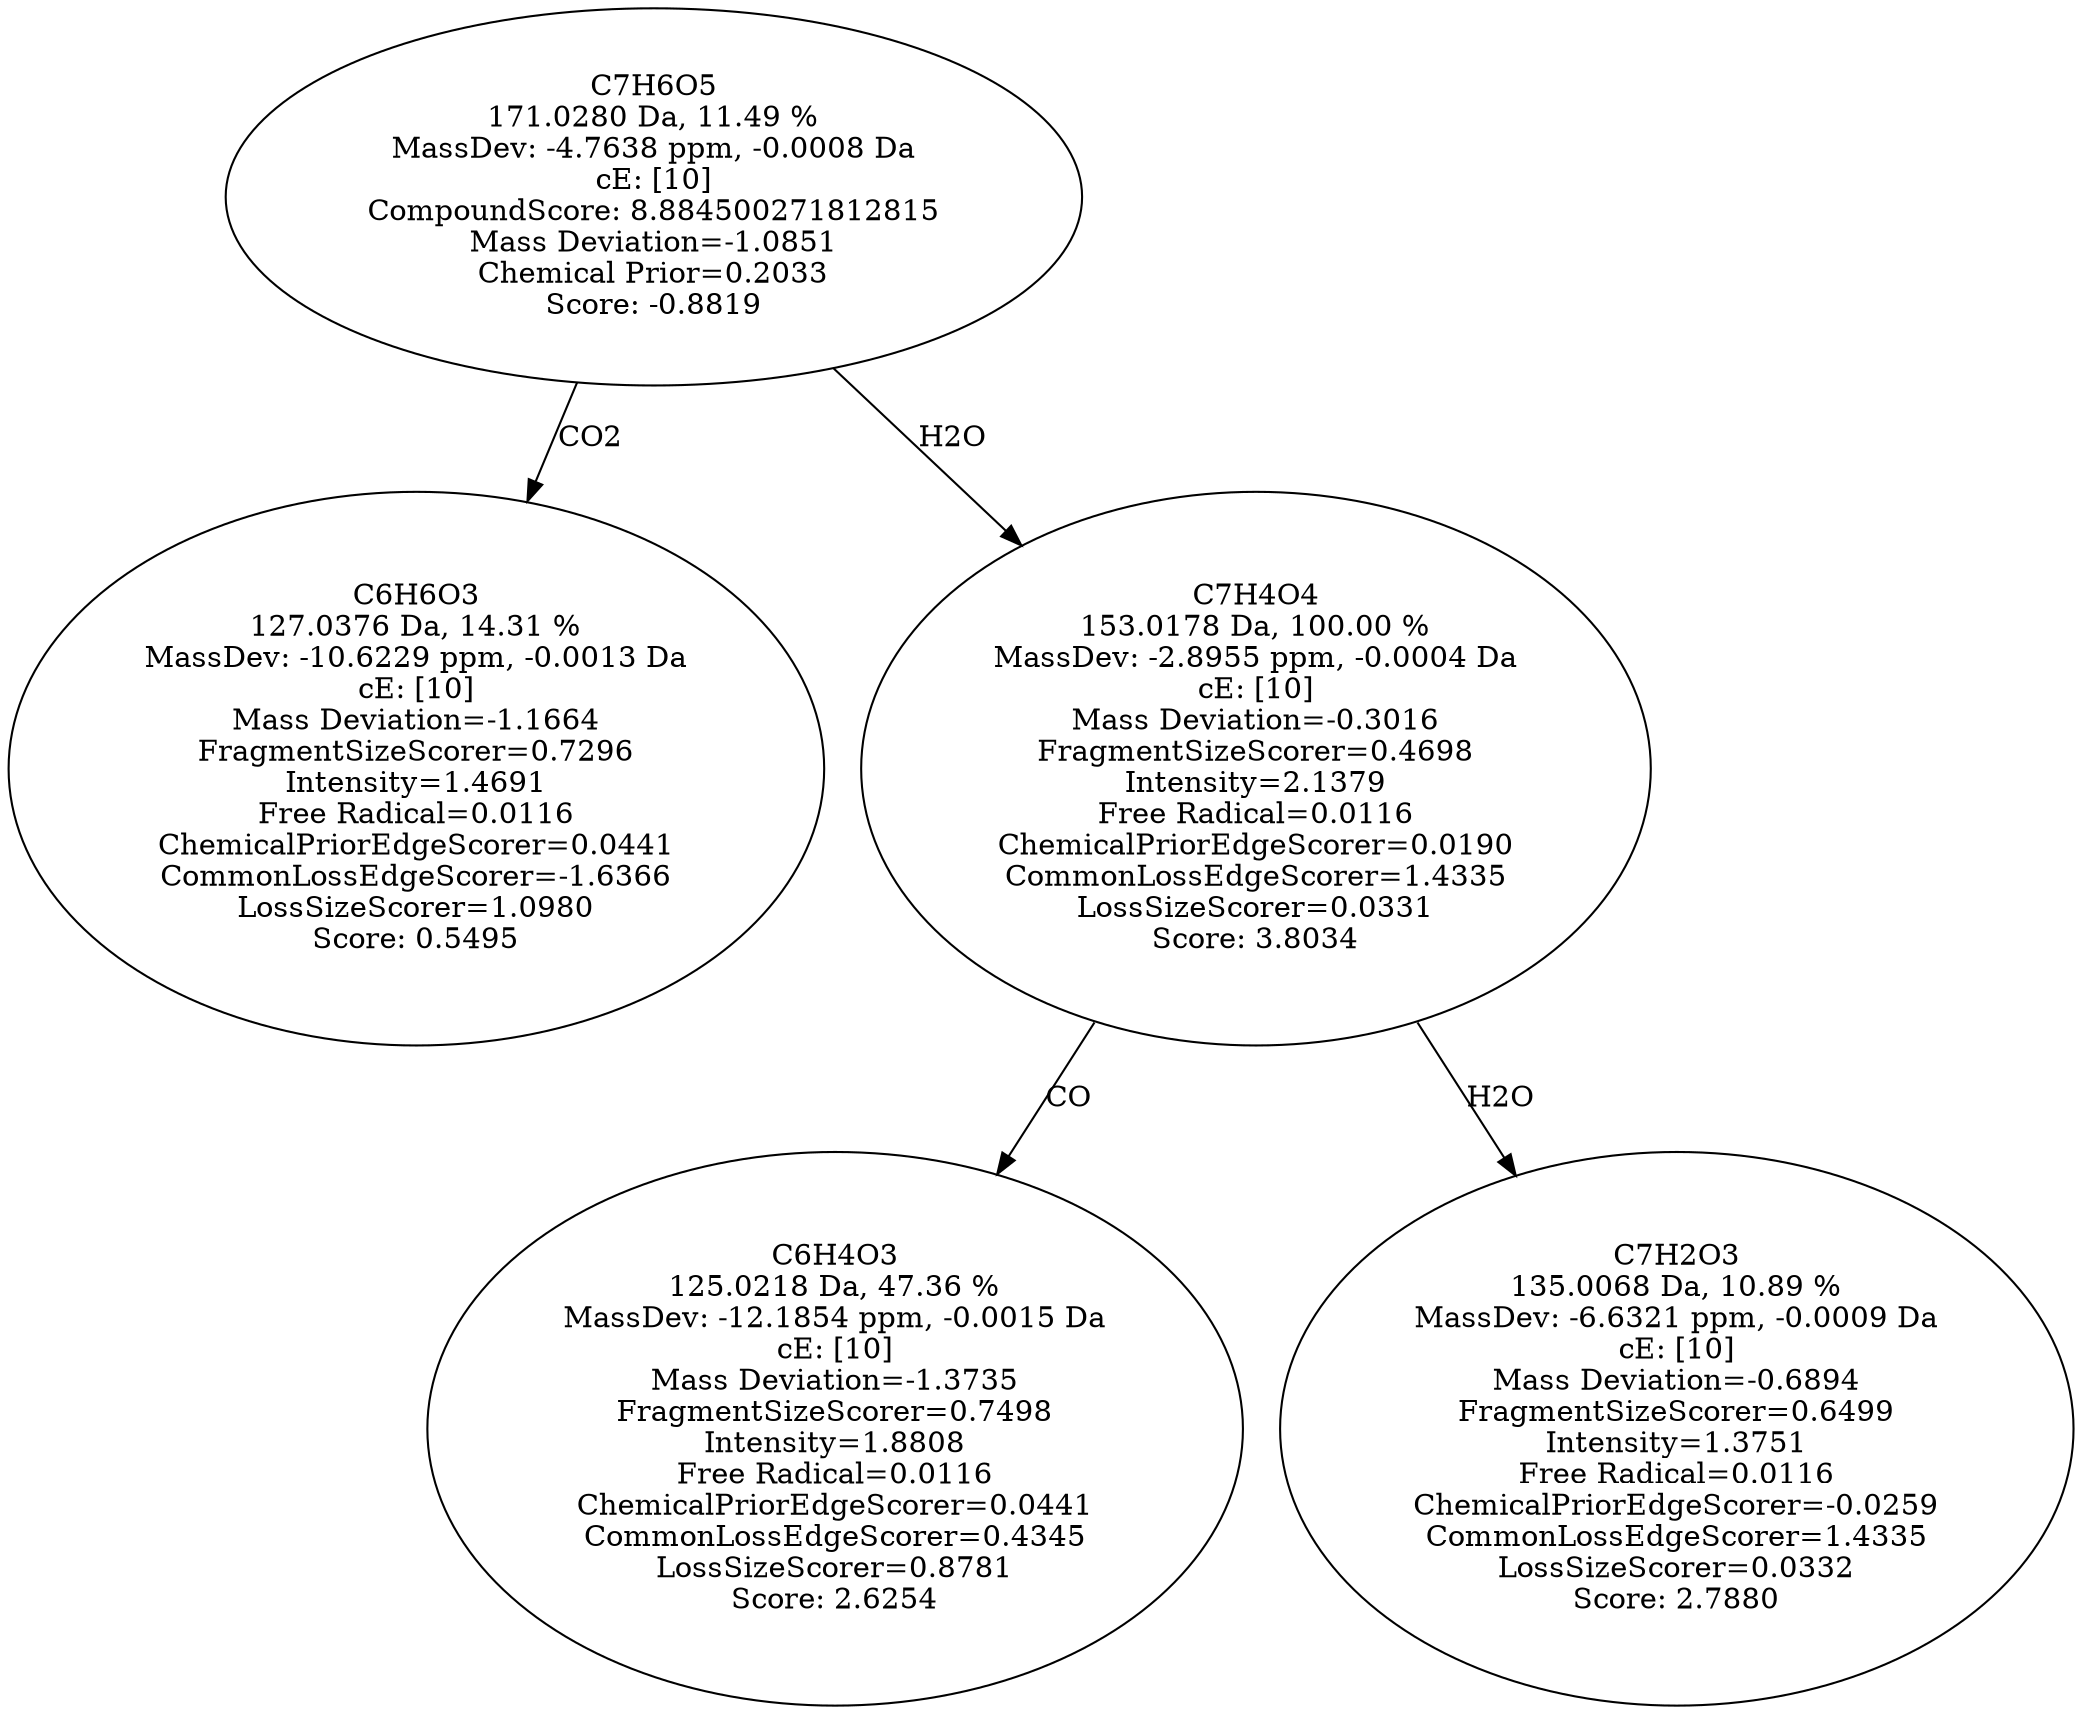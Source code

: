 strict digraph {
v1 [label="C6H6O3\n127.0376 Da, 14.31 %\nMassDev: -10.6229 ppm, -0.0013 Da\ncE: [10]\nMass Deviation=-1.1664\nFragmentSizeScorer=0.7296\nIntensity=1.4691\nFree Radical=0.0116\nChemicalPriorEdgeScorer=0.0441\nCommonLossEdgeScorer=-1.6366\nLossSizeScorer=1.0980\nScore: 0.5495"];
v2 [label="C6H4O3\n125.0218 Da, 47.36 %\nMassDev: -12.1854 ppm, -0.0015 Da\ncE: [10]\nMass Deviation=-1.3735\nFragmentSizeScorer=0.7498\nIntensity=1.8808\nFree Radical=0.0116\nChemicalPriorEdgeScorer=0.0441\nCommonLossEdgeScorer=0.4345\nLossSizeScorer=0.8781\nScore: 2.6254"];
v3 [label="C7H2O3\n135.0068 Da, 10.89 %\nMassDev: -6.6321 ppm, -0.0009 Da\ncE: [10]\nMass Deviation=-0.6894\nFragmentSizeScorer=0.6499\nIntensity=1.3751\nFree Radical=0.0116\nChemicalPriorEdgeScorer=-0.0259\nCommonLossEdgeScorer=1.4335\nLossSizeScorer=0.0332\nScore: 2.7880"];
v4 [label="C7H4O4\n153.0178 Da, 100.00 %\nMassDev: -2.8955 ppm, -0.0004 Da\ncE: [10]\nMass Deviation=-0.3016\nFragmentSizeScorer=0.4698\nIntensity=2.1379\nFree Radical=0.0116\nChemicalPriorEdgeScorer=0.0190\nCommonLossEdgeScorer=1.4335\nLossSizeScorer=0.0331\nScore: 3.8034"];
v5 [label="C7H6O5\n171.0280 Da, 11.49 %\nMassDev: -4.7638 ppm, -0.0008 Da\ncE: [10]\nCompoundScore: 8.884500271812815\nMass Deviation=-1.0851\nChemical Prior=0.2033\nScore: -0.8819"];
v5 -> v1 [label="CO2"];
v4 -> v2 [label="CO"];
v4 -> v3 [label="H2O"];
v5 -> v4 [label="H2O"];
}